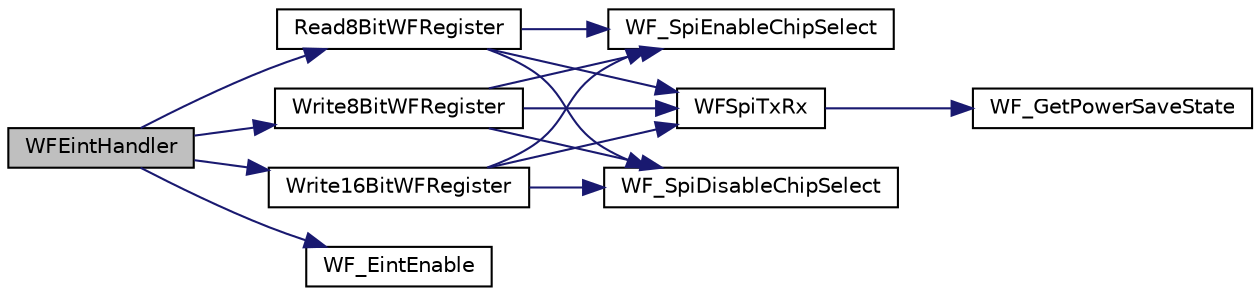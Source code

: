 digraph "WFEintHandler"
{
  edge [fontname="Helvetica",fontsize="10",labelfontname="Helvetica",labelfontsize="10"];
  node [fontname="Helvetica",fontsize="10",shape=record];
  rankdir="LR";
  Node1 [label="WFEintHandler",height=0.2,width=0.4,color="black", fillcolor="grey75", style="filled", fontcolor="black"];
  Node1 -> Node2 [color="midnightblue",fontsize="10",style="solid",fontname="Helvetica"];
  Node2 [label="Read8BitWFRegister",height=0.2,width=0.4,color="black", fillcolor="white", style="filled",URL="$_w_f_driver_com__24_g_8c.html#a2950b0ad81e544cbd631ff0747d888ec"];
  Node2 -> Node3 [color="midnightblue",fontsize="10",style="solid",fontname="Helvetica"];
  Node3 [label="WF_SpiEnableChipSelect",height=0.2,width=0.4,color="black", fillcolor="white", style="filled",URL="$_w_f_api_8h.html#a1f1b1119ed9e20714f157839719b4cde"];
  Node2 -> Node4 [color="midnightblue",fontsize="10",style="solid",fontname="Helvetica"];
  Node4 [label="WFSpiTxRx",height=0.2,width=0.4,color="black", fillcolor="white", style="filled",URL="$_w_f_api_8h.html#a13ee53f9ee6c6aab4c3f560cf5885be3"];
  Node4 -> Node5 [color="midnightblue",fontsize="10",style="solid",fontname="Helvetica"];
  Node5 [label="WF_GetPowerSaveState",height=0.2,width=0.4,color="black", fillcolor="white", style="filled",URL="$_w_f_api_8h.html#a5c5b158b586d1db3a4fcea8e3584c8a1"];
  Node2 -> Node6 [color="midnightblue",fontsize="10",style="solid",fontname="Helvetica"];
  Node6 [label="WF_SpiDisableChipSelect",height=0.2,width=0.4,color="black", fillcolor="white", style="filled",URL="$_w_f_api_8h.html#a929764e866cb01ed18a2a1aa94e6ccb6"];
  Node1 -> Node7 [color="midnightblue",fontsize="10",style="solid",fontname="Helvetica"];
  Node7 [label="Write8BitWFRegister",height=0.2,width=0.4,color="black", fillcolor="white", style="filled",URL="$_w_f_driver_com__24_g_8c.html#a223ca877db70b65e6ca4ab27c78b13d5"];
  Node7 -> Node3 [color="midnightblue",fontsize="10",style="solid",fontname="Helvetica"];
  Node7 -> Node4 [color="midnightblue",fontsize="10",style="solid",fontname="Helvetica"];
  Node7 -> Node6 [color="midnightblue",fontsize="10",style="solid",fontname="Helvetica"];
  Node1 -> Node8 [color="midnightblue",fontsize="10",style="solid",fontname="Helvetica"];
  Node8 [label="Write16BitWFRegister",height=0.2,width=0.4,color="black", fillcolor="white", style="filled",URL="$_w_f_driver_com__24_g_8c.html#a914c1bea2233e373d5f6180b0be32b03"];
  Node8 -> Node3 [color="midnightblue",fontsize="10",style="solid",fontname="Helvetica"];
  Node8 -> Node4 [color="midnightblue",fontsize="10",style="solid",fontname="Helvetica"];
  Node8 -> Node6 [color="midnightblue",fontsize="10",style="solid",fontname="Helvetica"];
  Node1 -> Node9 [color="midnightblue",fontsize="10",style="solid",fontname="Helvetica"];
  Node9 [label="WF_EintEnable",height=0.2,width=0.4,color="black", fillcolor="white", style="filled",URL="$_w_f_api_8h.html#a939bc519999b13755ac6af4911d8fffb"];
}

